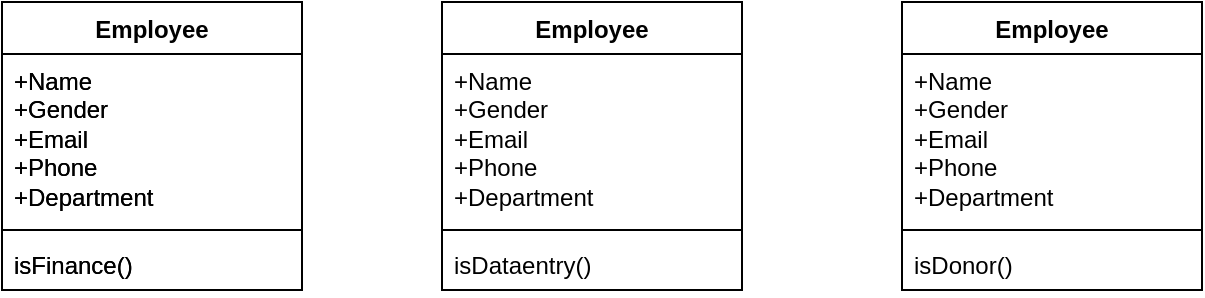 <mxfile version="26.0.5">
  <diagram name="Page-1" id="VtwmHmZbd0Ul7xM4WBaP">
    <mxGraphModel dx="872" dy="481" grid="1" gridSize="10" guides="1" tooltips="1" connect="1" arrows="1" fold="1" page="1" pageScale="1" pageWidth="827" pageHeight="1169" math="0" shadow="0">
      <root>
        <mxCell id="0" />
        <mxCell id="1" parent="0" />
        <mxCell id="ZZ5gkap-CyeUWCc_6mnn-1" value="Employee" style="swimlane;fontStyle=1;align=center;verticalAlign=top;childLayout=stackLayout;horizontal=1;startSize=26;horizontalStack=0;resizeParent=1;resizeParentMax=0;resizeLast=0;collapsible=1;marginBottom=0;whiteSpace=wrap;html=1;" vertex="1" parent="1">
          <mxGeometry x="90" y="50" width="150" height="144" as="geometry" />
        </mxCell>
        <mxCell id="ZZ5gkap-CyeUWCc_6mnn-2" value="+Name&lt;div&gt;+Gender&lt;/div&gt;&lt;div&gt;+Email&lt;/div&gt;&lt;div&gt;+Phone&lt;/div&gt;&lt;div&gt;+Department&lt;/div&gt;&lt;div&gt;&lt;br&gt;&lt;/div&gt;" style="text;strokeColor=none;fillColor=none;align=left;verticalAlign=top;spacingLeft=4;spacingRight=4;overflow=hidden;rotatable=0;points=[[0,0.5],[1,0.5]];portConstraint=eastwest;whiteSpace=wrap;html=1;" vertex="1" parent="ZZ5gkap-CyeUWCc_6mnn-1">
          <mxGeometry y="26" width="150" height="84" as="geometry" />
        </mxCell>
        <mxCell id="ZZ5gkap-CyeUWCc_6mnn-3" value="" style="line;strokeWidth=1;fillColor=none;align=left;verticalAlign=middle;spacingTop=-1;spacingLeft=3;spacingRight=3;rotatable=0;labelPosition=right;points=[];portConstraint=eastwest;strokeColor=inherit;" vertex="1" parent="ZZ5gkap-CyeUWCc_6mnn-1">
          <mxGeometry y="110" width="150" height="8" as="geometry" />
        </mxCell>
        <mxCell id="ZZ5gkap-CyeUWCc_6mnn-4" value="isFinance()" style="text;strokeColor=none;fillColor=none;align=left;verticalAlign=top;spacingLeft=4;spacingRight=4;overflow=hidden;rotatable=0;points=[[0,0.5],[1,0.5]];portConstraint=eastwest;whiteSpace=wrap;html=1;" vertex="1" parent="ZZ5gkap-CyeUWCc_6mnn-1">
          <mxGeometry y="118" width="150" height="26" as="geometry" />
        </mxCell>
        <mxCell id="ZZ5gkap-CyeUWCc_6mnn-5" value="Employee" style="swimlane;fontStyle=1;align=center;verticalAlign=top;childLayout=stackLayout;horizontal=1;startSize=26;horizontalStack=0;resizeParent=1;resizeParentMax=0;resizeLast=0;collapsible=1;marginBottom=0;whiteSpace=wrap;html=1;" vertex="1" parent="1">
          <mxGeometry x="90" y="50" width="150" height="144" as="geometry" />
        </mxCell>
        <mxCell id="ZZ5gkap-CyeUWCc_6mnn-6" value="+Name&lt;div&gt;+Gender&lt;/div&gt;&lt;div&gt;+Email&lt;/div&gt;&lt;div&gt;+Phone&lt;/div&gt;&lt;div&gt;+Department&lt;/div&gt;&lt;div&gt;&lt;br&gt;&lt;/div&gt;" style="text;strokeColor=none;fillColor=none;align=left;verticalAlign=top;spacingLeft=4;spacingRight=4;overflow=hidden;rotatable=0;points=[[0,0.5],[1,0.5]];portConstraint=eastwest;whiteSpace=wrap;html=1;" vertex="1" parent="ZZ5gkap-CyeUWCc_6mnn-5">
          <mxGeometry y="26" width="150" height="84" as="geometry" />
        </mxCell>
        <mxCell id="ZZ5gkap-CyeUWCc_6mnn-7" value="" style="line;strokeWidth=1;fillColor=none;align=left;verticalAlign=middle;spacingTop=-1;spacingLeft=3;spacingRight=3;rotatable=0;labelPosition=right;points=[];portConstraint=eastwest;strokeColor=inherit;" vertex="1" parent="ZZ5gkap-CyeUWCc_6mnn-5">
          <mxGeometry y="110" width="150" height="8" as="geometry" />
        </mxCell>
        <mxCell id="ZZ5gkap-CyeUWCc_6mnn-8" value="isFinance()" style="text;strokeColor=none;fillColor=none;align=left;verticalAlign=top;spacingLeft=4;spacingRight=4;overflow=hidden;rotatable=0;points=[[0,0.5],[1,0.5]];portConstraint=eastwest;whiteSpace=wrap;html=1;" vertex="1" parent="ZZ5gkap-CyeUWCc_6mnn-5">
          <mxGeometry y="118" width="150" height="26" as="geometry" />
        </mxCell>
        <mxCell id="ZZ5gkap-CyeUWCc_6mnn-9" value="Employee" style="swimlane;fontStyle=1;align=center;verticalAlign=top;childLayout=stackLayout;horizontal=1;startSize=26;horizontalStack=0;resizeParent=1;resizeParentMax=0;resizeLast=0;collapsible=1;marginBottom=0;whiteSpace=wrap;html=1;" vertex="1" parent="1">
          <mxGeometry x="310" y="50" width="150" height="144" as="geometry" />
        </mxCell>
        <mxCell id="ZZ5gkap-CyeUWCc_6mnn-10" value="+Name&lt;div&gt;+Gender&lt;/div&gt;&lt;div&gt;+Email&lt;/div&gt;&lt;div&gt;+Phone&lt;/div&gt;&lt;div&gt;+Department&lt;/div&gt;&lt;div&gt;&lt;br&gt;&lt;/div&gt;" style="text;strokeColor=none;fillColor=none;align=left;verticalAlign=top;spacingLeft=4;spacingRight=4;overflow=hidden;rotatable=0;points=[[0,0.5],[1,0.5]];portConstraint=eastwest;whiteSpace=wrap;html=1;" vertex="1" parent="ZZ5gkap-CyeUWCc_6mnn-9">
          <mxGeometry y="26" width="150" height="84" as="geometry" />
        </mxCell>
        <mxCell id="ZZ5gkap-CyeUWCc_6mnn-11" value="" style="line;strokeWidth=1;fillColor=none;align=left;verticalAlign=middle;spacingTop=-1;spacingLeft=3;spacingRight=3;rotatable=0;labelPosition=right;points=[];portConstraint=eastwest;strokeColor=inherit;" vertex="1" parent="ZZ5gkap-CyeUWCc_6mnn-9">
          <mxGeometry y="110" width="150" height="8" as="geometry" />
        </mxCell>
        <mxCell id="ZZ5gkap-CyeUWCc_6mnn-12" value="isDataentry()" style="text;strokeColor=none;fillColor=none;align=left;verticalAlign=top;spacingLeft=4;spacingRight=4;overflow=hidden;rotatable=0;points=[[0,0.5],[1,0.5]];portConstraint=eastwest;whiteSpace=wrap;html=1;" vertex="1" parent="ZZ5gkap-CyeUWCc_6mnn-9">
          <mxGeometry y="118" width="150" height="26" as="geometry" />
        </mxCell>
        <mxCell id="ZZ5gkap-CyeUWCc_6mnn-13" value="Employee" style="swimlane;fontStyle=1;align=center;verticalAlign=top;childLayout=stackLayout;horizontal=1;startSize=26;horizontalStack=0;resizeParent=1;resizeParentMax=0;resizeLast=0;collapsible=1;marginBottom=0;whiteSpace=wrap;html=1;" vertex="1" parent="1">
          <mxGeometry x="540" y="50" width="150" height="144" as="geometry" />
        </mxCell>
        <mxCell id="ZZ5gkap-CyeUWCc_6mnn-14" value="+Name&lt;div&gt;+Gender&lt;/div&gt;&lt;div&gt;+Email&lt;/div&gt;&lt;div&gt;+Phone&lt;/div&gt;&lt;div&gt;+Department&lt;/div&gt;&lt;div&gt;&lt;br&gt;&lt;/div&gt;" style="text;strokeColor=none;fillColor=none;align=left;verticalAlign=top;spacingLeft=4;spacingRight=4;overflow=hidden;rotatable=0;points=[[0,0.5],[1,0.5]];portConstraint=eastwest;whiteSpace=wrap;html=1;" vertex="1" parent="ZZ5gkap-CyeUWCc_6mnn-13">
          <mxGeometry y="26" width="150" height="84" as="geometry" />
        </mxCell>
        <mxCell id="ZZ5gkap-CyeUWCc_6mnn-15" value="" style="line;strokeWidth=1;fillColor=none;align=left;verticalAlign=middle;spacingTop=-1;spacingLeft=3;spacingRight=3;rotatable=0;labelPosition=right;points=[];portConstraint=eastwest;strokeColor=inherit;" vertex="1" parent="ZZ5gkap-CyeUWCc_6mnn-13">
          <mxGeometry y="110" width="150" height="8" as="geometry" />
        </mxCell>
        <mxCell id="ZZ5gkap-CyeUWCc_6mnn-16" value="isDonor()" style="text;strokeColor=none;fillColor=none;align=left;verticalAlign=top;spacingLeft=4;spacingRight=4;overflow=hidden;rotatable=0;points=[[0,0.5],[1,0.5]];portConstraint=eastwest;whiteSpace=wrap;html=1;" vertex="1" parent="ZZ5gkap-CyeUWCc_6mnn-13">
          <mxGeometry y="118" width="150" height="26" as="geometry" />
        </mxCell>
      </root>
    </mxGraphModel>
  </diagram>
</mxfile>
